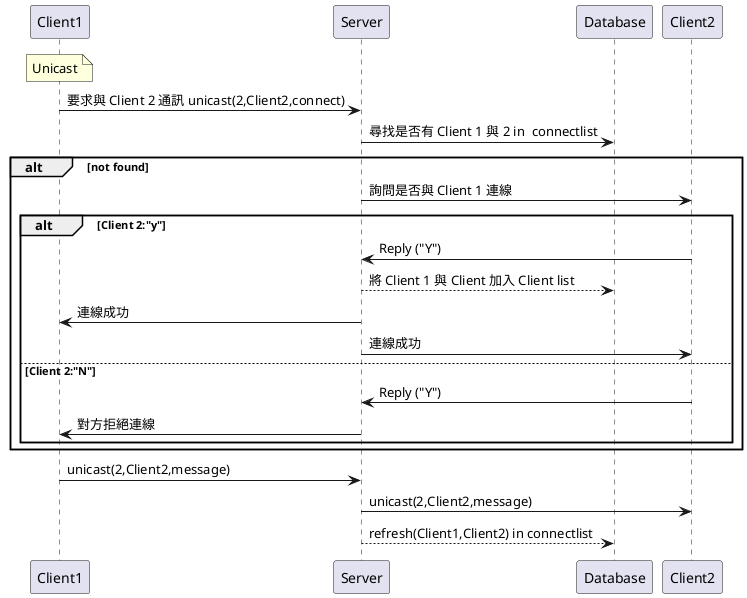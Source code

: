 @startuml

note over Client1:Unicast


Client1 -> Server: 要求與 Client 2 通訊 unicast(2,Client2,connect)
Server -> Database:尋找是否有 Client 1 與 2 in  connectlist
alt not found

Server->Client2:詢問是否與 Client 1 連線

alt Client 2:"y"
Client2->Server: Reply ("Y")
Server-->Database:將 Client 1 與 Client 加入 Client list
Server->Client1 :連線成功
Server->Client2 :連線成功

else Client 2:"N"
Client2->Server: Reply ("Y")

Server->Client1 :對方拒絕連線

end





end

Client1->Server :unicast(2,Client2,message)
Server->Client2:unicast(2,Client2,message)
Server-->Database: refresh(Client1,Client2) in connectlist
 

@enduml